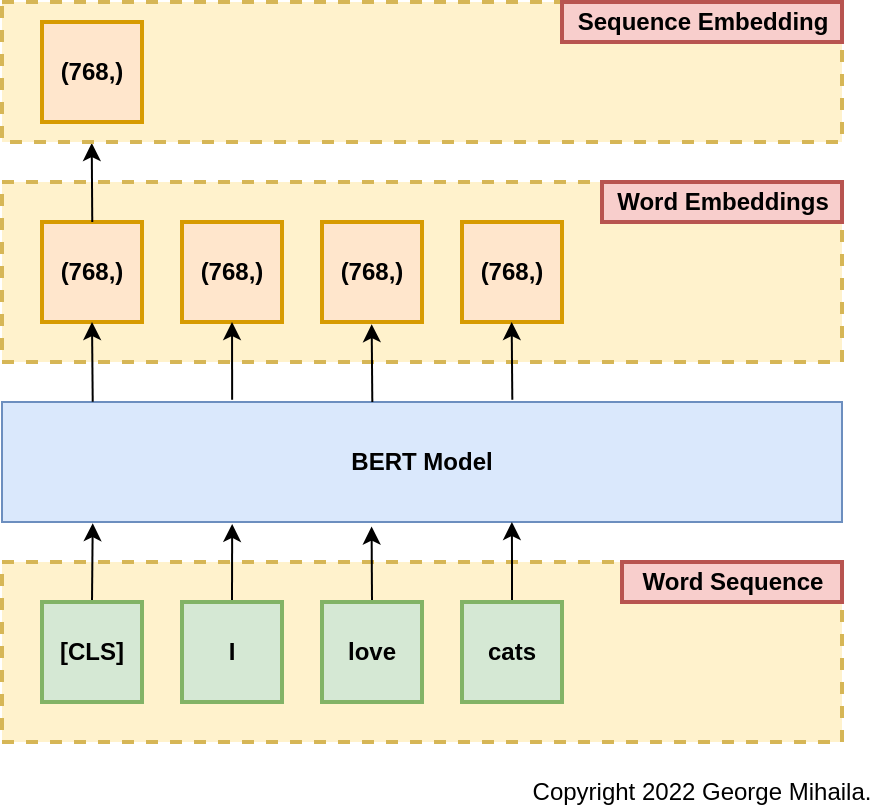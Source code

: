 <mxfile version="17.4.2" type="device"><diagram id="5q-5d9HTtZbITWQqscdu" name="Page-1"><mxGraphModel dx="848" dy="564" grid="1" gridSize="10" guides="1" tooltips="1" connect="1" arrows="1" fold="1" page="1" pageScale="1" pageWidth="850" pageHeight="1100" math="0" shadow="0"><root><mxCell id="0"/><mxCell id="1" parent="0"/><mxCell id="sYLRH3f_z6jV7LuPg05A-7" value="" style="rounded=0;whiteSpace=wrap;html=1;fillColor=#fff2cc;strokeColor=#d6b656;dashed=1;strokeWidth=2;" vertex="1" parent="1"><mxGeometry x="100" y="380" width="420" height="90" as="geometry"/></mxCell><mxCell id="sYLRH3f_z6jV7LuPg05A-1" value="BERT Model" style="rounded=0;whiteSpace=wrap;html=1;fillColor=#dae8fc;strokeColor=#6c8ebf;fontStyle=1" vertex="1" parent="1"><mxGeometry x="100" y="300" width="420" height="60" as="geometry"/></mxCell><mxCell id="sYLRH3f_z6jV7LuPg05A-14" style="edgeStyle=orthogonalEdgeStyle;rounded=0;orthogonalLoop=1;jettySize=auto;html=1;exitX=0.5;exitY=0;exitDx=0;exitDy=0;entryX=0.274;entryY=1.016;entryDx=0;entryDy=0;entryPerimeter=0;" edge="1" parent="1" source="sYLRH3f_z6jV7LuPg05A-2" target="sYLRH3f_z6jV7LuPg05A-1"><mxGeometry relative="1" as="geometry"><mxPoint x="220" y="360" as="targetPoint"/></mxGeometry></mxCell><mxCell id="sYLRH3f_z6jV7LuPg05A-2" value="I" style="rounded=0;whiteSpace=wrap;html=1;fillColor=#d5e8d4;strokeColor=#82b366;fontStyle=1;strokeWidth=2;" vertex="1" parent="1"><mxGeometry x="190" y="400" width="50" height="50" as="geometry"/></mxCell><mxCell id="sYLRH3f_z6jV7LuPg05A-15" style="edgeStyle=orthogonalEdgeStyle;rounded=0;orthogonalLoop=1;jettySize=auto;html=1;exitX=0.5;exitY=0;exitDx=0;exitDy=0;entryX=0.44;entryY=1.038;entryDx=0;entryDy=0;entryPerimeter=0;" edge="1" parent="1" source="sYLRH3f_z6jV7LuPg05A-3" target="sYLRH3f_z6jV7LuPg05A-1"><mxGeometry relative="1" as="geometry"/></mxCell><mxCell id="sYLRH3f_z6jV7LuPg05A-3" value="love" style="rounded=0;whiteSpace=wrap;html=1;fillColor=#d5e8d4;strokeColor=#82b366;fontStyle=1;strokeWidth=2;" vertex="1" parent="1"><mxGeometry x="260" y="400" width="50" height="50" as="geometry"/></mxCell><mxCell id="sYLRH3f_z6jV7LuPg05A-16" style="edgeStyle=orthogonalEdgeStyle;rounded=0;orthogonalLoop=1;jettySize=auto;html=1;exitX=0.5;exitY=0;exitDx=0;exitDy=0;entryX=0.607;entryY=1;entryDx=0;entryDy=0;entryPerimeter=0;" edge="1" parent="1" source="sYLRH3f_z6jV7LuPg05A-4" target="sYLRH3f_z6jV7LuPg05A-1"><mxGeometry relative="1" as="geometry"/></mxCell><mxCell id="sYLRH3f_z6jV7LuPg05A-4" value="cats" style="rounded=0;whiteSpace=wrap;html=1;fillColor=#d5e8d4;strokeColor=#82b366;fontStyle=1;strokeWidth=2;" vertex="1" parent="1"><mxGeometry x="330" y="400" width="50" height="50" as="geometry"/></mxCell><mxCell id="sYLRH3f_z6jV7LuPg05A-13" style="edgeStyle=orthogonalEdgeStyle;rounded=0;orthogonalLoop=1;jettySize=auto;html=1;exitX=0.5;exitY=0;exitDx=0;exitDy=0;entryX=0.108;entryY=1.01;entryDx=0;entryDy=0;entryPerimeter=0;" edge="1" parent="1" source="sYLRH3f_z6jV7LuPg05A-6" target="sYLRH3f_z6jV7LuPg05A-1"><mxGeometry relative="1" as="geometry"/></mxCell><mxCell id="sYLRH3f_z6jV7LuPg05A-6" value="[CLS]" style="rounded=0;whiteSpace=wrap;html=1;fillColor=#d5e8d4;strokeColor=#82b366;fontStyle=1;strokeWidth=2;" vertex="1" parent="1"><mxGeometry x="120" y="400" width="50" height="50" as="geometry"/></mxCell><mxCell id="sYLRH3f_z6jV7LuPg05A-8" value="" style="rounded=0;whiteSpace=wrap;html=1;fillColor=#fff2cc;strokeColor=#d6b656;dashed=1;strokeWidth=2;" vertex="1" parent="1"><mxGeometry x="100" y="190" width="420" height="90" as="geometry"/></mxCell><mxCell id="sYLRH3f_z6jV7LuPg05A-9" value="(768,)" style="rounded=0;whiteSpace=wrap;html=1;fillColor=#ffe6cc;strokeColor=#d79b00;strokeWidth=2;fontStyle=1" vertex="1" parent="1"><mxGeometry x="190" y="210" width="50" height="50" as="geometry"/></mxCell><mxCell id="sYLRH3f_z6jV7LuPg05A-10" value="(768,)" style="rounded=0;whiteSpace=wrap;html=1;fillColor=#ffe6cc;strokeColor=#d79b00;strokeWidth=2;fontStyle=1" vertex="1" parent="1"><mxGeometry x="260" y="210" width="50" height="50" as="geometry"/></mxCell><mxCell id="sYLRH3f_z6jV7LuPg05A-11" value="(768,)" style="rounded=0;whiteSpace=wrap;html=1;fillColor=#ffe6cc;strokeColor=#d79b00;strokeWidth=2;fontStyle=1" vertex="1" parent="1"><mxGeometry x="330" y="210" width="50" height="50" as="geometry"/></mxCell><mxCell id="sYLRH3f_z6jV7LuPg05A-12" value="(768,)" style="rounded=0;whiteSpace=wrap;html=1;fillColor=#ffe6cc;strokeColor=#d79b00;strokeWidth=2;fontStyle=1" vertex="1" parent="1"><mxGeometry x="120" y="210" width="50" height="50" as="geometry"/></mxCell><mxCell id="sYLRH3f_z6jV7LuPg05A-18" value="" style="endArrow=classic;html=1;rounded=0;entryX=0.5;entryY=1;entryDx=0;entryDy=0;exitX=0.108;exitY=-0.003;exitDx=0;exitDy=0;exitPerimeter=0;" edge="1" parent="1" source="sYLRH3f_z6jV7LuPg05A-1" target="sYLRH3f_z6jV7LuPg05A-12"><mxGeometry width="50" height="50" relative="1" as="geometry"><mxPoint x="230" y="310" as="sourcePoint"/><mxPoint x="280" y="260" as="targetPoint"/></mxGeometry></mxCell><mxCell id="sYLRH3f_z6jV7LuPg05A-19" value="" style="endArrow=classic;html=1;rounded=0;exitX=0.274;exitY=-0.019;exitDx=0;exitDy=0;exitPerimeter=0;entryX=0.5;entryY=1;entryDx=0;entryDy=0;" edge="1" parent="1" source="sYLRH3f_z6jV7LuPg05A-1" target="sYLRH3f_z6jV7LuPg05A-9"><mxGeometry width="50" height="50" relative="1" as="geometry"><mxPoint x="154.64" y="307.24" as="sourcePoint"/><mxPoint x="155" y="270.0" as="targetPoint"/><Array as="points"/></mxGeometry></mxCell><mxCell id="sYLRH3f_z6jV7LuPg05A-20" value="" style="endArrow=classic;html=1;rounded=0;exitX=0.372;exitY=-0.018;exitDx=0;exitDy=0;exitPerimeter=0;entryX=0.5;entryY=1;entryDx=0;entryDy=0;" edge="1" parent="1"><mxGeometry width="50" height="50" relative="1" as="geometry"><mxPoint x="285.16" y="300" as="sourcePoint"/><mxPoint x="284.84" y="261.08" as="targetPoint"/><Array as="points"/></mxGeometry></mxCell><mxCell id="sYLRH3f_z6jV7LuPg05A-22" value="" style="endArrow=classic;html=1;rounded=0;exitX=0.372;exitY=-0.018;exitDx=0;exitDy=0;exitPerimeter=0;entryX=0.5;entryY=1;entryDx=0;entryDy=0;" edge="1" parent="1"><mxGeometry width="50" height="50" relative="1" as="geometry"><mxPoint x="355.16" y="298.92" as="sourcePoint"/><mxPoint x="354.84" y="260" as="targetPoint"/><Array as="points"/></mxGeometry></mxCell><mxCell id="sYLRH3f_z6jV7LuPg05A-23" value="" style="endArrow=classic;html=1;rounded=0;entryX=0.5;entryY=1;entryDx=0;entryDy=0;exitX=0.146;exitY=-0.009;exitDx=0;exitDy=0;exitPerimeter=0;" edge="1" parent="1"><mxGeometry width="50" height="50" relative="1" as="geometry"><mxPoint x="145.13" y="210" as="sourcePoint"/><mxPoint x="144.87" y="170.54" as="targetPoint"/></mxGeometry></mxCell><mxCell id="sYLRH3f_z6jV7LuPg05A-24" value="" style="rounded=0;whiteSpace=wrap;html=1;dashed=1;strokeWidth=2;fillColor=#fff2cc;strokeColor=#d6b656;" vertex="1" parent="1"><mxGeometry x="100" y="100" width="420" height="70" as="geometry"/></mxCell><mxCell id="sYLRH3f_z6jV7LuPg05A-25" value="Word Embeddings" style="text;html=1;align=center;verticalAlign=middle;resizable=0;points=[];autosize=1;strokeColor=#b85450;fillColor=#f8cecc;strokeWidth=2;fontStyle=1" vertex="1" parent="1"><mxGeometry x="400" y="190" width="120" height="20" as="geometry"/></mxCell><mxCell id="sYLRH3f_z6jV7LuPg05A-26" value="Word Sequence" style="text;html=1;align=center;verticalAlign=middle;resizable=0;points=[];autosize=1;strokeColor=#b85450;fillColor=#f8cecc;strokeWidth=2;fontStyle=1" vertex="1" parent="1"><mxGeometry x="410" y="380" width="110" height="20" as="geometry"/></mxCell><mxCell id="sYLRH3f_z6jV7LuPg05A-27" value="(768,)" style="rounded=0;whiteSpace=wrap;html=1;fillColor=#ffe6cc;strokeColor=#d79b00;strokeWidth=2;fontStyle=1" vertex="1" parent="1"><mxGeometry x="120" y="110" width="50" height="50" as="geometry"/></mxCell><mxCell id="sYLRH3f_z6jV7LuPg05A-28" value="Sequence Embedding" style="text;html=1;align=center;verticalAlign=middle;resizable=0;points=[];autosize=1;strokeColor=#b85450;fillColor=#f8cecc;strokeWidth=2;fontStyle=1" vertex="1" parent="1"><mxGeometry x="380" y="100" width="140" height="20" as="geometry"/></mxCell><mxCell id="sYLRH3f_z6jV7LuPg05A-33" value="Copyright 2022 George Mihaila." style="text;html=1;strokeColor=none;fillColor=none;align=center;verticalAlign=middle;whiteSpace=wrap;rounded=0;dashed=1;" vertex="1" parent="1"><mxGeometry x="355" y="490" width="190" height="10" as="geometry"/></mxCell></root></mxGraphModel></diagram></mxfile>